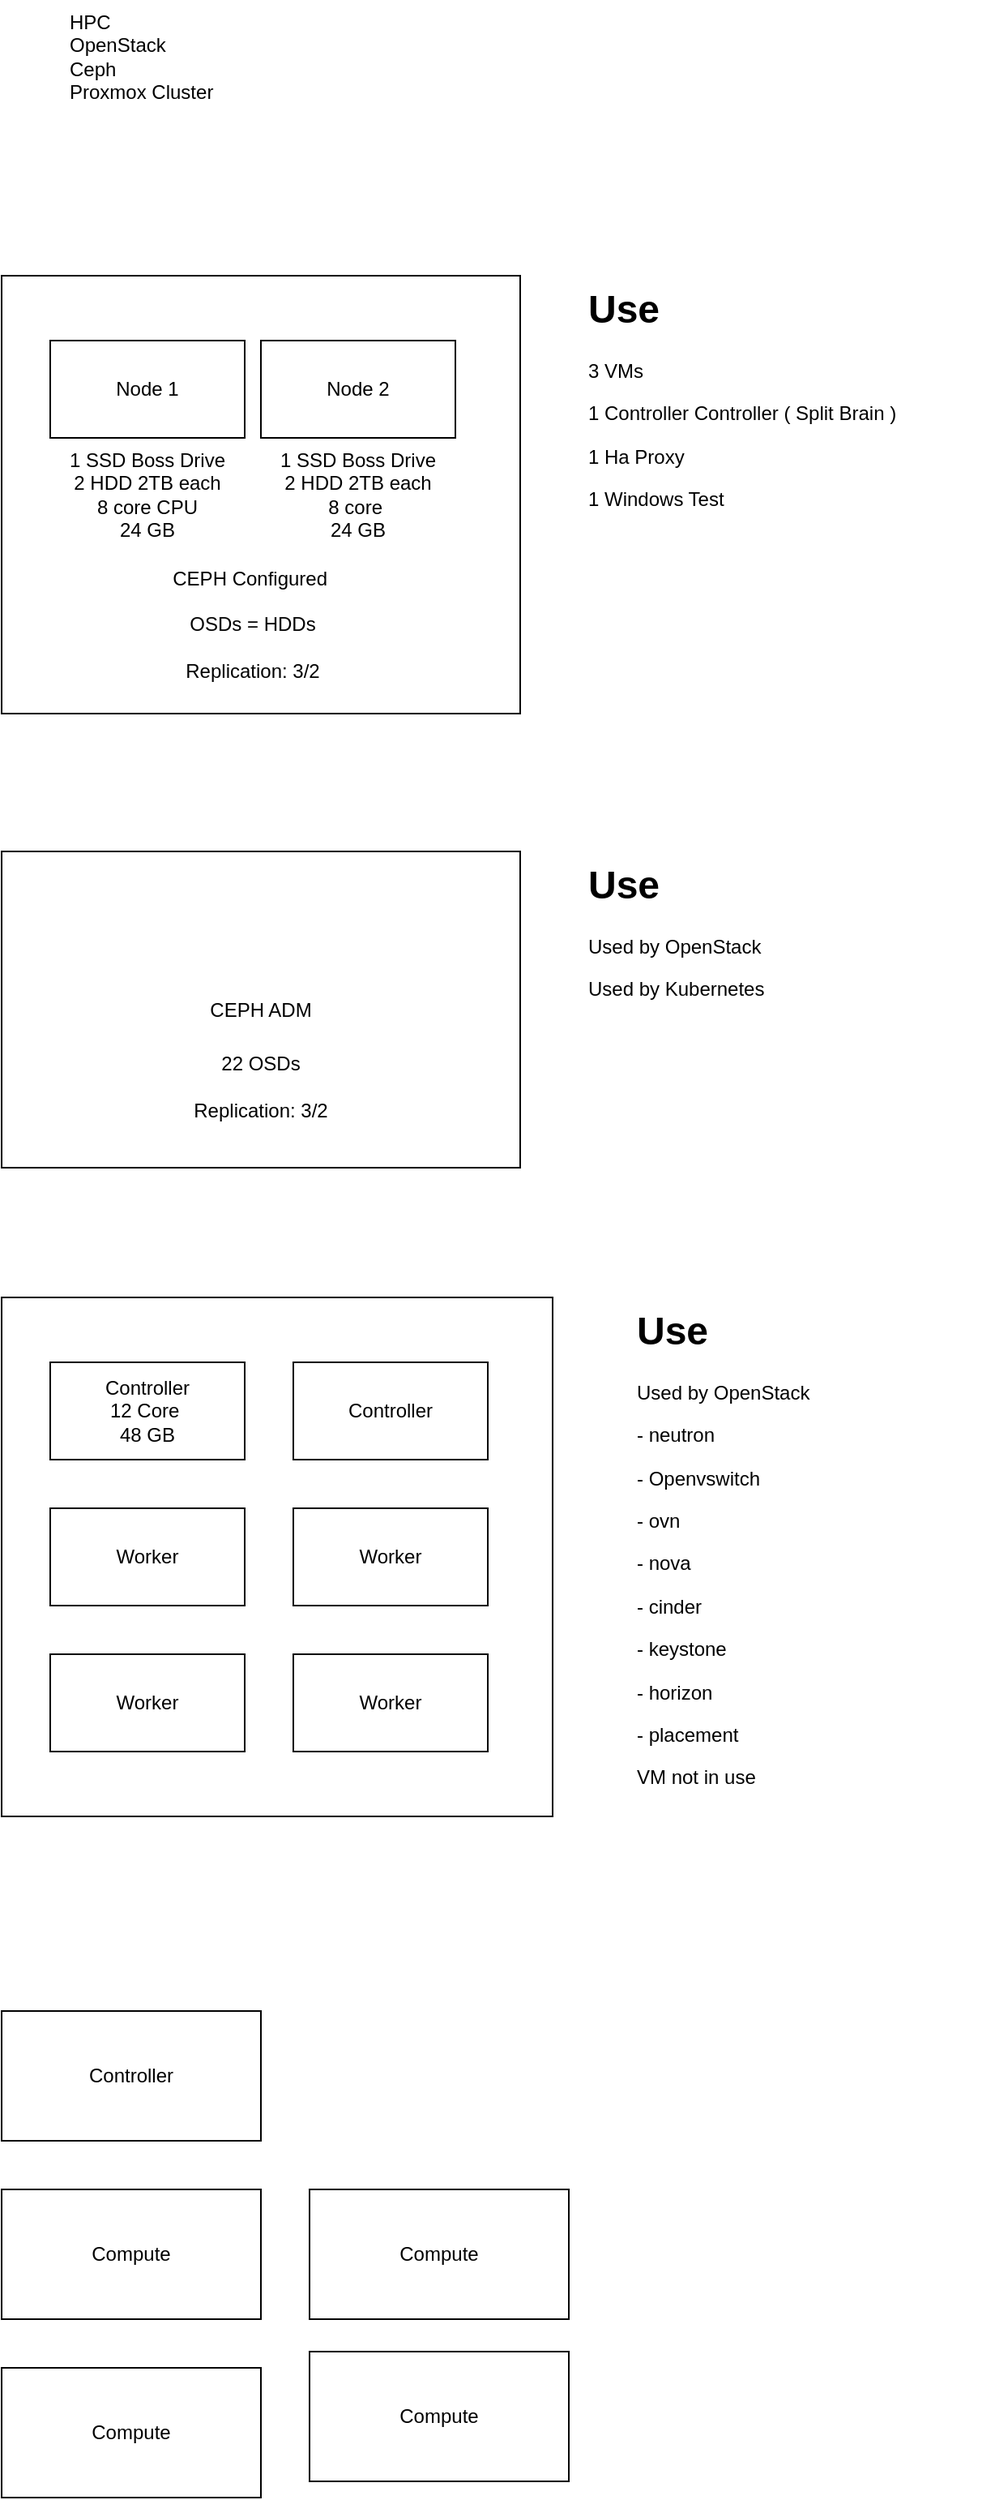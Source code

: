 <mxfile version="26.0.7">
  <diagram name="Page-1" id="2cJxX8rCElqf9o_g5jlh">
    <mxGraphModel dx="984" dy="695" grid="1" gridSize="10" guides="1" tooltips="1" connect="1" arrows="1" fold="1" page="1" pageScale="1" pageWidth="827" pageHeight="1169" math="0" shadow="0">
      <root>
        <mxCell id="0" />
        <mxCell id="1" parent="0" />
        <mxCell id="kHgYxxEt7aaKrCcU35Kq-7" value="" style="rounded=0;whiteSpace=wrap;html=1;" vertex="1" parent="1">
          <mxGeometry x="90" y="230" width="320" height="270" as="geometry" />
        </mxCell>
        <mxCell id="kHgYxxEt7aaKrCcU35Kq-1" value="HPC&lt;div&gt;OpenStack&lt;/div&gt;&lt;div&gt;Ceph&lt;/div&gt;&lt;div&gt;Proxmox Cluster&lt;/div&gt;" style="text;html=1;align=left;verticalAlign=middle;whiteSpace=wrap;rounded=0;" vertex="1" parent="1">
          <mxGeometry x="130" y="60" width="150" height="70" as="geometry" />
        </mxCell>
        <mxCell id="kHgYxxEt7aaKrCcU35Kq-2" value="Node 1" style="rounded=0;whiteSpace=wrap;html=1;" vertex="1" parent="1">
          <mxGeometry x="120" y="270" width="120" height="60" as="geometry" />
        </mxCell>
        <mxCell id="kHgYxxEt7aaKrCcU35Kq-3" value="Node 2" style="rounded=0;whiteSpace=wrap;html=1;labelBackgroundColor=default;" vertex="1" parent="1">
          <mxGeometry x="250" y="270" width="120" height="60" as="geometry" />
        </mxCell>
        <mxCell id="kHgYxxEt7aaKrCcU35Kq-4" value="1 SSD Boss Drive&lt;div&gt;2 HDD 2TB each&lt;/div&gt;&lt;div&gt;8 core CPU&lt;/div&gt;&lt;div&gt;24 GB&lt;/div&gt;" style="text;html=1;align=center;verticalAlign=middle;whiteSpace=wrap;rounded=0;" vertex="1" parent="1">
          <mxGeometry x="110" y="330" width="140" height="70" as="geometry" />
        </mxCell>
        <mxCell id="kHgYxxEt7aaKrCcU35Kq-5" value="1 SSD Boss Drive&lt;div&gt;2 HDD 2TB each&lt;/div&gt;&lt;div&gt;8 core&amp;nbsp;&lt;/div&gt;&lt;div&gt;24 GB&lt;/div&gt;" style="text;html=1;align=center;verticalAlign=middle;whiteSpace=wrap;rounded=0;" vertex="1" parent="1">
          <mxGeometry x="240" y="330" width="140" height="70" as="geometry" />
        </mxCell>
        <mxCell id="kHgYxxEt7aaKrCcU35Kq-6" value="CEPH Configured&amp;nbsp;&lt;div&gt;&lt;br&gt;&lt;/div&gt;&lt;div&gt;OSDs = HDDs&lt;/div&gt;&lt;div&gt;&lt;br&gt;&lt;/div&gt;&lt;div&gt;Replication: 3/2&lt;/div&gt;" style="text;html=1;align=center;verticalAlign=middle;whiteSpace=wrap;rounded=0;" vertex="1" parent="1">
          <mxGeometry x="130" y="400" width="230" height="90" as="geometry" />
        </mxCell>
        <mxCell id="kHgYxxEt7aaKrCcU35Kq-8" value="&lt;h1 style=&quot;margin-top: 0px;&quot;&gt;Use&lt;/h1&gt;&lt;p&gt;3 VMs&lt;/p&gt;&lt;p&gt;1 Controller Controller ( Split Brain )&lt;/p&gt;&lt;p&gt;1 Ha Proxy&lt;/p&gt;&lt;p&gt;1 Windows Test&lt;/p&gt;" style="text;html=1;whiteSpace=wrap;overflow=hidden;rounded=0;" vertex="1" parent="1">
          <mxGeometry x="450" y="230" width="230" height="170" as="geometry" />
        </mxCell>
        <mxCell id="kHgYxxEt7aaKrCcU35Kq-9" value="CEPH ADM" style="rounded=0;whiteSpace=wrap;html=1;" vertex="1" parent="1">
          <mxGeometry x="90" y="585" width="320" height="195" as="geometry" />
        </mxCell>
        <mxCell id="kHgYxxEt7aaKrCcU35Kq-10" value="22 OSDs&lt;div&gt;&lt;br&gt;&lt;/div&gt;&lt;div&gt;Replication: 3/2&lt;/div&gt;" style="text;html=1;align=center;verticalAlign=middle;whiteSpace=wrap;rounded=0;" vertex="1" parent="1">
          <mxGeometry x="185" y="700" width="130" height="60" as="geometry" />
        </mxCell>
        <mxCell id="kHgYxxEt7aaKrCcU35Kq-11" value="&lt;h1 style=&quot;margin-top: 0px;&quot;&gt;Use&lt;/h1&gt;&lt;p&gt;Used by OpenStack&lt;/p&gt;&lt;p&gt;Used by Kubernetes&lt;/p&gt;" style="text;html=1;whiteSpace=wrap;overflow=hidden;rounded=0;" vertex="1" parent="1">
          <mxGeometry x="450" y="585" width="230" height="170" as="geometry" />
        </mxCell>
        <mxCell id="kHgYxxEt7aaKrCcU35Kq-21" value="" style="group" vertex="1" connectable="0" parent="1">
          <mxGeometry x="90" y="860" width="340" height="320" as="geometry" />
        </mxCell>
        <mxCell id="kHgYxxEt7aaKrCcU35Kq-20" value="" style="rounded=0;whiteSpace=wrap;html=1;fillColor=none;" vertex="1" parent="kHgYxxEt7aaKrCcU35Kq-21">
          <mxGeometry width="340" height="320" as="geometry" />
        </mxCell>
        <mxCell id="kHgYxxEt7aaKrCcU35Kq-12" value="" style="rounded=0;whiteSpace=wrap;html=1;" vertex="1" parent="kHgYxxEt7aaKrCcU35Kq-21">
          <mxGeometry x="30" y="40" width="120" height="60" as="geometry" />
        </mxCell>
        <mxCell id="kHgYxxEt7aaKrCcU35Kq-13" value="Controller&lt;div&gt;12 Core&amp;nbsp;&lt;/div&gt;&lt;div&gt;48 GB&lt;/div&gt;" style="rounded=0;whiteSpace=wrap;html=1;" vertex="1" parent="kHgYxxEt7aaKrCcU35Kq-21">
          <mxGeometry x="30" y="40" width="120" height="60" as="geometry" />
        </mxCell>
        <mxCell id="kHgYxxEt7aaKrCcU35Kq-14" value="Controller" style="rounded=0;whiteSpace=wrap;html=1;" vertex="1" parent="kHgYxxEt7aaKrCcU35Kq-21">
          <mxGeometry x="180" y="40" width="120" height="60" as="geometry" />
        </mxCell>
        <mxCell id="kHgYxxEt7aaKrCcU35Kq-15" value="Worker" style="rounded=0;whiteSpace=wrap;html=1;" vertex="1" parent="kHgYxxEt7aaKrCcU35Kq-21">
          <mxGeometry x="180" y="220" width="120" height="60" as="geometry" />
        </mxCell>
        <mxCell id="kHgYxxEt7aaKrCcU35Kq-16" value="Worker" style="rounded=0;whiteSpace=wrap;html=1;" vertex="1" parent="kHgYxxEt7aaKrCcU35Kq-21">
          <mxGeometry x="180" y="130" width="120" height="60" as="geometry" />
        </mxCell>
        <mxCell id="kHgYxxEt7aaKrCcU35Kq-17" value="Worker" style="rounded=0;whiteSpace=wrap;html=1;" vertex="1" parent="kHgYxxEt7aaKrCcU35Kq-21">
          <mxGeometry x="30" y="130" width="120" height="60" as="geometry" />
        </mxCell>
        <mxCell id="kHgYxxEt7aaKrCcU35Kq-18" value="Worker" style="rounded=0;whiteSpace=wrap;html=1;" vertex="1" parent="kHgYxxEt7aaKrCcU35Kq-21">
          <mxGeometry x="30" y="220" width="120" height="60" as="geometry" />
        </mxCell>
        <mxCell id="kHgYxxEt7aaKrCcU35Kq-22" value="&lt;h1 style=&quot;margin-top: 0px;&quot;&gt;Use&lt;/h1&gt;&lt;p&gt;Used by OpenStack&lt;/p&gt;&lt;p&gt;- neutron&lt;/p&gt;&lt;p&gt;- Openvswitch&lt;/p&gt;&lt;p&gt;- ovn&lt;/p&gt;&lt;p&gt;- nova&lt;/p&gt;&lt;p&gt;- cinder&lt;/p&gt;&lt;p&gt;- keystone&lt;/p&gt;&lt;p&gt;- horizon&lt;/p&gt;&lt;p&gt;- placement&lt;/p&gt;&lt;p&gt;VM not in use&amp;nbsp;&lt;/p&gt;" style="text;html=1;whiteSpace=wrap;overflow=hidden;rounded=0;" vertex="1" parent="1">
          <mxGeometry x="480" y="860" width="230" height="320" as="geometry" />
        </mxCell>
        <mxCell id="kHgYxxEt7aaKrCcU35Kq-23" value="Controller" style="rounded=0;whiteSpace=wrap;html=1;" vertex="1" parent="1">
          <mxGeometry x="90" y="1300" width="160" height="80" as="geometry" />
        </mxCell>
        <mxCell id="kHgYxxEt7aaKrCcU35Kq-24" value="Compute" style="rounded=0;whiteSpace=wrap;html=1;" vertex="1" parent="1">
          <mxGeometry x="90" y="1410" width="160" height="80" as="geometry" />
        </mxCell>
        <mxCell id="kHgYxxEt7aaKrCcU35Kq-25" value="Compute" style="rounded=0;whiteSpace=wrap;html=1;" vertex="1" parent="1">
          <mxGeometry x="280" y="1510" width="160" height="80" as="geometry" />
        </mxCell>
        <mxCell id="kHgYxxEt7aaKrCcU35Kq-26" value="Compute" style="rounded=0;whiteSpace=wrap;html=1;" vertex="1" parent="1">
          <mxGeometry x="90" y="1520" width="160" height="80" as="geometry" />
        </mxCell>
        <mxCell id="kHgYxxEt7aaKrCcU35Kq-27" value="Compute" style="rounded=0;whiteSpace=wrap;html=1;" vertex="1" parent="1">
          <mxGeometry x="280" y="1410" width="160" height="80" as="geometry" />
        </mxCell>
      </root>
    </mxGraphModel>
  </diagram>
</mxfile>
